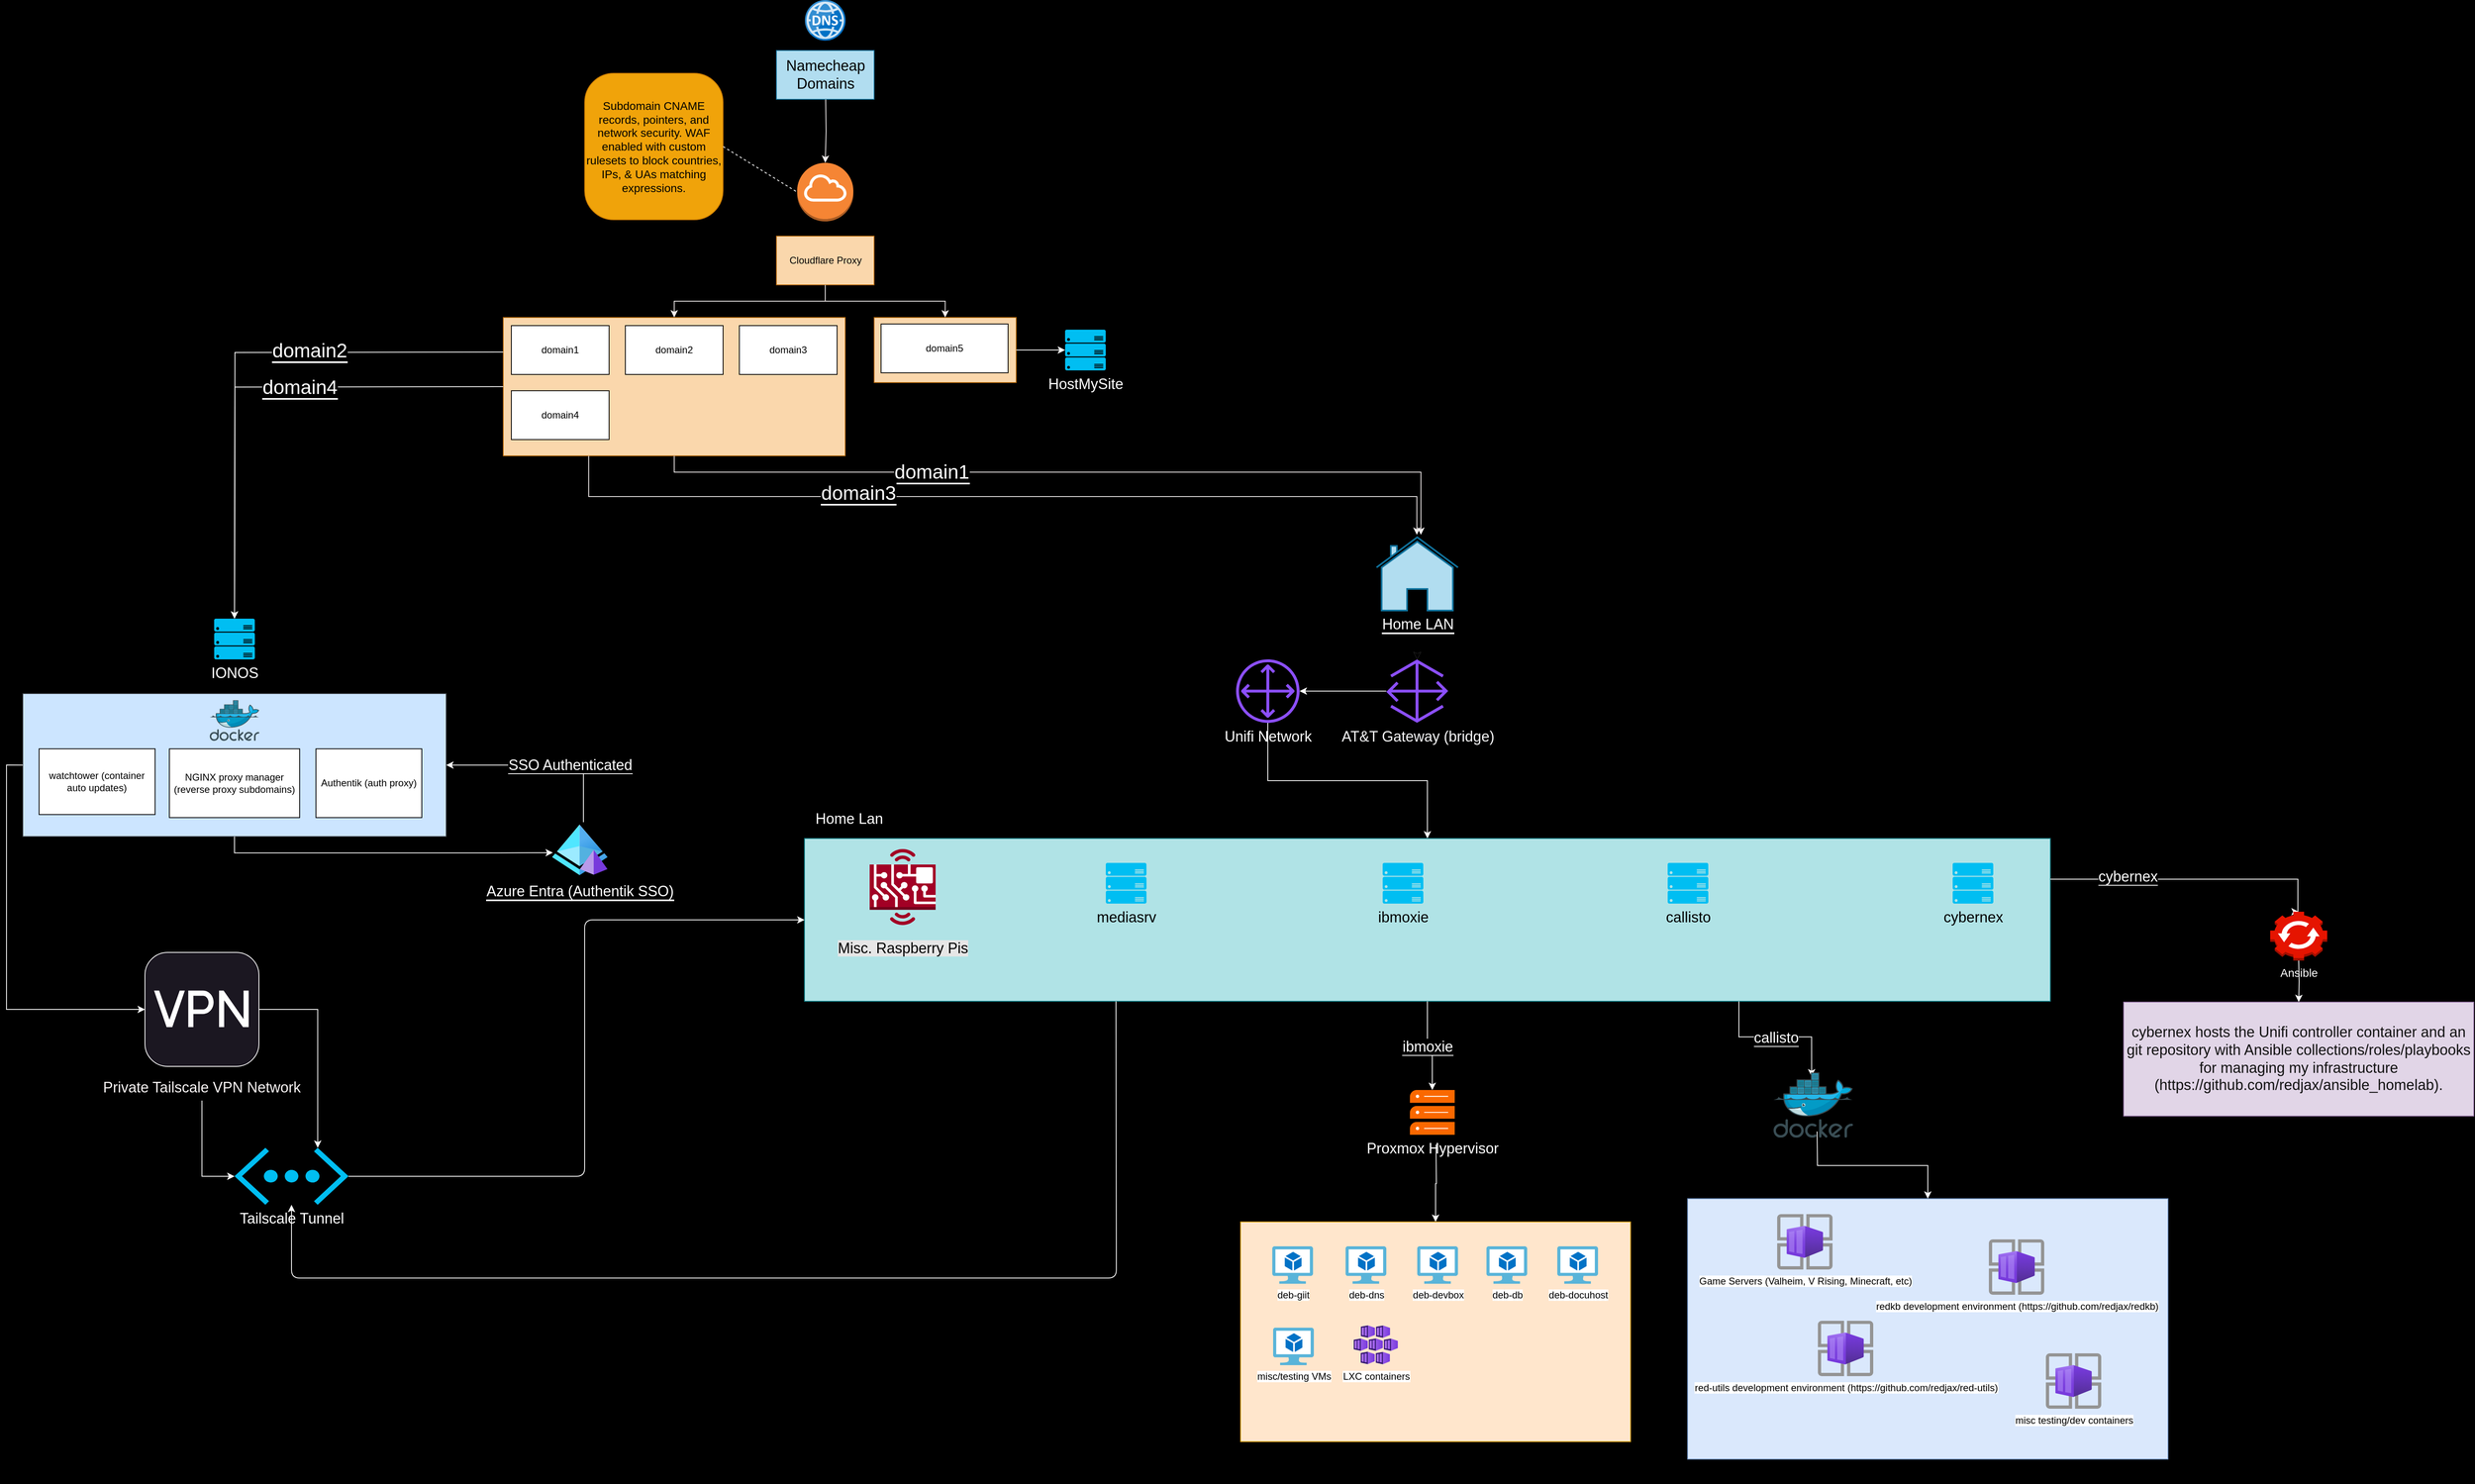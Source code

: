 <mxfile>
    <diagram name="Page-1" id="Rsj-jbbyXU1mSyo5BSWN">
        <mxGraphModel dx="3314" dy="2213" grid="1" gridSize="10" guides="1" tooltips="1" connect="1" arrows="1" fold="1" page="1" pageScale="1" pageWidth="850" pageHeight="1100" background="#000000" math="0" shadow="0">
            <root>
                <mxCell id="0"/>
                <mxCell id="1" parent="0"/>
                <mxCell id="UfMAyrNb4U1BRUhYTXXU-9" value="" style="group" parent="1" vertex="1" connectable="0">
                    <mxGeometry x="-474.5" y="-1100" width="120" height="122" as="geometry"/>
                </mxCell>
                <mxCell id="UfMAyrNb4U1BRUhYTXXU-7" value="" style="image;sketch=0;aspect=fixed;html=1;points=[];align=center;fontSize=12;image=img/lib/mscae/DNS.svg;imageBackground=none;" parent="UfMAyrNb4U1BRUhYTXXU-9" vertex="1">
                    <mxGeometry x="35" width="50" height="50" as="geometry"/>
                </mxCell>
                <mxCell id="UfMAyrNb4U1BRUhYTXXU-8" value="Namecheap Domains" style="rounded=0;whiteSpace=wrap;html=1;fillColor=#b1ddf0;strokeColor=#10739e;fontSize=18;fontColor=#000000;" parent="UfMAyrNb4U1BRUhYTXXU-9" vertex="1">
                    <mxGeometry y="62" width="120" height="60" as="geometry"/>
                </mxCell>
                <mxCell id="T2T1hvAY8Xzt-k4NL3VU-15" value="cloudflare" parent="0"/>
                <mxCell id="T2T1hvAY8Xzt-k4NL3VU-20" value="" style="group" parent="T2T1hvAY8Xzt-k4NL3VU-15" vertex="1" connectable="0">
                    <mxGeometry x="-810" y="-900" width="740" height="410" as="geometry"/>
                </mxCell>
                <mxCell id="T2T1hvAY8Xzt-k4NL3VU-21" value="" style="group" parent="T2T1hvAY8Xzt-k4NL3VU-20" vertex="1" connectable="0">
                    <mxGeometry x="335.5" width="120" height="150" as="geometry"/>
                </mxCell>
                <mxCell id="T2T1hvAY8Xzt-k4NL3VU-22" value="" style="group;fontColor=#000000;" parent="T2T1hvAY8Xzt-k4NL3VU-21" vertex="1" connectable="0">
                    <mxGeometry width="120" height="150" as="geometry"/>
                </mxCell>
                <mxCell id="T2T1hvAY8Xzt-k4NL3VU-23" value="" style="outlineConnect=0;dashed=0;verticalLabelPosition=bottom;verticalAlign=top;align=center;html=1;shape=mxgraph.aws3.internet_gateway;fillColor=#F58534;gradientColor=none;" parent="T2T1hvAY8Xzt-k4NL3VU-22" vertex="1">
                    <mxGeometry x="25.5" width="69" height="72" as="geometry"/>
                </mxCell>
                <mxCell id="T2T1hvAY8Xzt-k4NL3VU-24" value="Cloudflare Proxy" style="rounded=0;whiteSpace=wrap;html=1;fillColor=#fad7ac;strokeColor=#b46504;fontColor=#050505;" parent="T2T1hvAY8Xzt-k4NL3VU-22" vertex="1">
                    <mxGeometry y="90" width="120" height="60" as="geometry"/>
                </mxCell>
                <mxCell id="T2T1hvAY8Xzt-k4NL3VU-25" value="" style="group" parent="T2T1hvAY8Xzt-k4NL3VU-20" vertex="1" connectable="0">
                    <mxGeometry y="190" width="740" height="220" as="geometry"/>
                </mxCell>
                <mxCell id="T2T1hvAY8Xzt-k4NL3VU-26" value="" style="group" parent="T2T1hvAY8Xzt-k4NL3VU-25" vertex="1" connectable="0">
                    <mxGeometry width="420" height="220" as="geometry"/>
                </mxCell>
                <mxCell id="T2T1hvAY8Xzt-k4NL3VU-27" value="" style="group" parent="T2T1hvAY8Xzt-k4NL3VU-26" vertex="1" connectable="0">
                    <mxGeometry width="420" height="170" as="geometry"/>
                </mxCell>
                <mxCell id="T2T1hvAY8Xzt-k4NL3VU-28" value="" style="rounded=0;whiteSpace=wrap;html=1;fillColor=#fad7ac;strokeColor=#b46504;" parent="T2T1hvAY8Xzt-k4NL3VU-27" vertex="1">
                    <mxGeometry width="420" height="170" as="geometry"/>
                </mxCell>
                <mxCell id="T2T1hvAY8Xzt-k4NL3VU-29" value="domain1" style="rounded=0;whiteSpace=wrap;html=1;" parent="T2T1hvAY8Xzt-k4NL3VU-27" vertex="1">
                    <mxGeometry x="10" y="10" width="120" height="60" as="geometry"/>
                </mxCell>
                <mxCell id="T2T1hvAY8Xzt-k4NL3VU-30" value="domain2" style="rounded=0;whiteSpace=wrap;html=1;" parent="T2T1hvAY8Xzt-k4NL3VU-27" vertex="1">
                    <mxGeometry x="150" y="10" width="120" height="60" as="geometry"/>
                </mxCell>
                <mxCell id="T2T1hvAY8Xzt-k4NL3VU-31" value="domain3" style="rounded=0;whiteSpace=wrap;html=1;" parent="T2T1hvAY8Xzt-k4NL3VU-27" vertex="1">
                    <mxGeometry x="290" y="10" width="120" height="60" as="geometry"/>
                </mxCell>
                <mxCell id="T2T1hvAY8Xzt-k4NL3VU-32" value="domain4" style="rounded=0;whiteSpace=wrap;html=1;" parent="T2T1hvAY8Xzt-k4NL3VU-27" vertex="1">
                    <mxGeometry x="10" y="90" width="120" height="60" as="geometry"/>
                </mxCell>
                <mxCell id="T2T1hvAY8Xzt-k4NL3VU-33" value="" style="group" parent="T2T1hvAY8Xzt-k4NL3VU-25" vertex="1" connectable="0">
                    <mxGeometry x="455.5" width="284.5" height="80" as="geometry"/>
                </mxCell>
                <mxCell id="T2T1hvAY8Xzt-k4NL3VU-34" value="" style="group" parent="T2T1hvAY8Xzt-k4NL3VU-33" vertex="1" connectable="0">
                    <mxGeometry width="174.5" height="80" as="geometry"/>
                </mxCell>
                <mxCell id="T2T1hvAY8Xzt-k4NL3VU-35" value="" style="rounded=0;whiteSpace=wrap;html=1;fillColor=#fad7ac;strokeColor=#b46504;" parent="T2T1hvAY8Xzt-k4NL3VU-34" vertex="1">
                    <mxGeometry width="174.5" height="80" as="geometry"/>
                </mxCell>
                <mxCell id="T2T1hvAY8Xzt-k4NL3VU-36" value="domain5" style="rounded=0;whiteSpace=wrap;html=1;" parent="T2T1hvAY8Xzt-k4NL3VU-34" vertex="1">
                    <mxGeometry x="8.5" y="8" width="156" height="60" as="geometry"/>
                </mxCell>
                <mxCell id="T2T1hvAY8Xzt-k4NL3VU-37" value="&lt;font color=&quot;#ffffff&quot; style=&quot;font-size: 18px; background-color: rgb(0, 0, 0);&quot;&gt;HostMySite&lt;/font&gt;" style="verticalLabelPosition=bottom;html=1;verticalAlign=top;align=center;strokeColor=none;fillColor=#00BEF2;shape=mxgraph.azure.server_rack;" parent="T2T1hvAY8Xzt-k4NL3VU-33" vertex="1">
                    <mxGeometry x="234.5" y="15" width="50" height="50" as="geometry"/>
                </mxCell>
                <mxCell id="T2T1hvAY8Xzt-k4NL3VU-38" style="edgeStyle=orthogonalEdgeStyle;rounded=0;orthogonalLoop=1;jettySize=auto;html=1;exitX=1;exitY=0.5;exitDx=0;exitDy=0;entryX=0;entryY=0.5;entryDx=0;entryDy=0;entryPerimeter=0;strokeColor=#FFFFFF;" parent="T2T1hvAY8Xzt-k4NL3VU-33" source="T2T1hvAY8Xzt-k4NL3VU-35" target="T2T1hvAY8Xzt-k4NL3VU-37" edge="1">
                    <mxGeometry relative="1" as="geometry"/>
                </mxCell>
                <mxCell id="T2T1hvAY8Xzt-k4NL3VU-39" style="edgeStyle=orthogonalEdgeStyle;rounded=0;orthogonalLoop=1;jettySize=auto;html=1;exitX=0.5;exitY=1;exitDx=0;exitDy=0;entryX=0.5;entryY=0;entryDx=0;entryDy=0;strokeColor=#f2eded;" parent="T2T1hvAY8Xzt-k4NL3VU-20" source="T2T1hvAY8Xzt-k4NL3VU-24" target="T2T1hvAY8Xzt-k4NL3VU-28" edge="1">
                    <mxGeometry relative="1" as="geometry"/>
                </mxCell>
                <mxCell id="T2T1hvAY8Xzt-k4NL3VU-40" style="edgeStyle=orthogonalEdgeStyle;rounded=0;orthogonalLoop=1;jettySize=auto;html=1;exitX=0.5;exitY=1;exitDx=0;exitDy=0;entryX=0.5;entryY=0;entryDx=0;entryDy=0;strokeColor=#f2eded;" parent="T2T1hvAY8Xzt-k4NL3VU-20" source="T2T1hvAY8Xzt-k4NL3VU-24" target="T2T1hvAY8Xzt-k4NL3VU-35" edge="1">
                    <mxGeometry relative="1" as="geometry"/>
                </mxCell>
                <mxCell id="T2T1hvAY8Xzt-k4NL3VU-41" style="edgeStyle=orthogonalEdgeStyle;rounded=0;orthogonalLoop=1;jettySize=auto;html=1;entryX=0.5;entryY=0;entryDx=0;entryDy=0;entryPerimeter=0;strokeColor=#f2eded;" parent="T2T1hvAY8Xzt-k4NL3VU-15" edge="1">
                    <mxGeometry relative="1" as="geometry">
                        <mxPoint x="-414" y="-978" as="sourcePoint"/>
                        <mxPoint x="-414.5" y="-900" as="targetPoint"/>
                    </mxGeometry>
                </mxCell>
                <mxCell id="VhEEmA5IoFukuAZXWk3S-1" value="&lt;font style=&quot;font-size: 14px;&quot;&gt;Subdomain CNAME records, pointers, and network security. WAF enabled with custom rulesets to block countries, IPs, &amp;amp; UAs matching expressions.&lt;/font&gt;" style="rounded=1;whiteSpace=wrap;html=1;fillColor=#f0a30a;strokeColor=#BD7000;arcSize=21;fontColor=#000000;" parent="T2T1hvAY8Xzt-k4NL3VU-15" vertex="1">
                    <mxGeometry x="-710" y="-1010" width="170" height="180" as="geometry"/>
                </mxCell>
                <mxCell id="VhEEmA5IoFukuAZXWk3S-2" value="" style="endArrow=none;dashed=1;html=1;rounded=0;entryX=0;entryY=0.5;entryDx=0;entryDy=0;entryPerimeter=0;exitX=1;exitY=0.5;exitDx=0;exitDy=0;strokeColor=#FFFFFF;" parent="T2T1hvAY8Xzt-k4NL3VU-15" source="VhEEmA5IoFukuAZXWk3S-1" edge="1">
                    <mxGeometry width="50" height="50" relative="1" as="geometry">
                        <mxPoint x="-1120" y="-660" as="sourcePoint"/>
                        <mxPoint x="-449" y="-864" as="targetPoint"/>
                    </mxGeometry>
                </mxCell>
                <mxCell id="T2T1hvAY8Xzt-k4NL3VU-49" value="LAN" parent="0"/>
                <mxCell id="T2T1hvAY8Xzt-k4NL3VU-53" value="" style="group" parent="T2T1hvAY8Xzt-k4NL3VU-49" vertex="1" connectable="0">
                    <mxGeometry x="-440" y="-440" width="2049" height="1162" as="geometry"/>
                </mxCell>
                <mxCell id="T2T1hvAY8Xzt-k4NL3VU-54" style="edgeStyle=orthogonalEdgeStyle;rounded=0;orthogonalLoop=1;jettySize=auto;html=1;" parent="T2T1hvAY8Xzt-k4NL3VU-53" source="T2T1hvAY8Xzt-k4NL3VU-56" target="T2T1hvAY8Xzt-k4NL3VU-58" edge="1">
                    <mxGeometry relative="1" as="geometry"/>
                </mxCell>
                <mxCell id="T2T1hvAY8Xzt-k4NL3VU-55" value="" style="edgeStyle=orthogonalEdgeStyle;rounded=0;orthogonalLoop=1;jettySize=auto;html=1;strokeColor=#FFFFFF;" parent="T2T1hvAY8Xzt-k4NL3VU-53" source="T2T1hvAY8Xzt-k4NL3VU-56" target="T2T1hvAY8Xzt-k4NL3VU-58" edge="1">
                    <mxGeometry relative="1" as="geometry"/>
                </mxCell>
                <mxCell id="33" value="" style="edgeStyle=none;html=1;fontColor=#FFFFFF;" edge="1" parent="T2T1hvAY8Xzt-k4NL3VU-53" source="T2T1hvAY8Xzt-k4NL3VU-56" target="T2T1hvAY8Xzt-k4NL3VU-58">
                    <mxGeometry relative="1" as="geometry"/>
                </mxCell>
                <mxCell id="T2T1hvAY8Xzt-k4NL3VU-56" value="&lt;font color=&quot;#ffffff&quot; style=&quot;font-size: 18px; background-color: rgb(0, 0, 0);&quot;&gt;Home LAN&lt;/font&gt;" style="html=1;verticalLabelPosition=bottom;align=center;labelBackgroundColor=#ffffff;verticalAlign=top;strokeWidth=2;strokeColor=#10739e;shadow=0;dashed=0;shape=mxgraph.ios7.icons.home;fillColor=#b1ddf0;" parent="T2T1hvAY8Xzt-k4NL3VU-53" vertex="1">
                    <mxGeometry x="702.5" width="100" height="90" as="geometry"/>
                </mxCell>
                <mxCell id="T2T1hvAY8Xzt-k4NL3VU-57" style="edgeStyle=orthogonalEdgeStyle;rounded=0;orthogonalLoop=1;jettySize=auto;html=1;strokeColor=#FFFFFF;" parent="T2T1hvAY8Xzt-k4NL3VU-53" source="T2T1hvAY8Xzt-k4NL3VU-58" target="T2T1hvAY8Xzt-k4NL3VU-59" edge="1">
                    <mxGeometry relative="1" as="geometry"/>
                </mxCell>
                <mxCell id="T2T1hvAY8Xzt-k4NL3VU-58" value="&lt;font color=&quot;#f7f7f8&quot; style=&quot;font-size: 18px;&quot;&gt;AT&amp;amp;T Gateway (bridge)&lt;/font&gt;" style="sketch=0;outlineConnect=0;fontColor=#232F3E;gradientColor=none;fillColor=#8C4FFF;strokeColor=none;dashed=0;verticalLabelPosition=bottom;verticalAlign=top;align=center;html=1;fontSize=12;fontStyle=0;aspect=fixed;pointerEvents=1;shape=mxgraph.aws4.gateway;" parent="T2T1hvAY8Xzt-k4NL3VU-53" vertex="1">
                    <mxGeometry x="714.5" y="150" width="76" height="78" as="geometry"/>
                </mxCell>
                <mxCell id="T2T1hvAY8Xzt-k4NL3VU-59" value="&lt;font color=&quot;#ffffff&quot; style=&quot;font-size: 18px;&quot;&gt;Unifi Network&lt;/font&gt;" style="sketch=0;outlineConnect=0;fontColor=#232F3E;gradientColor=none;fillColor=#8C4FFF;strokeColor=none;dashed=0;verticalLabelPosition=bottom;verticalAlign=top;align=center;html=1;fontSize=12;fontStyle=0;aspect=fixed;pointerEvents=1;shape=mxgraph.aws4.customer_gateway;" parent="T2T1hvAY8Xzt-k4NL3VU-53" vertex="1">
                    <mxGeometry x="530" y="150" width="78" height="78" as="geometry"/>
                </mxCell>
                <mxCell id="T2T1hvAY8Xzt-k4NL3VU-60" style="edgeStyle=orthogonalEdgeStyle;rounded=0;orthogonalLoop=1;jettySize=auto;html=1;entryX=0.5;entryY=0;entryDx=0;entryDy=0;strokeColor=#FFFFFF;" parent="T2T1hvAY8Xzt-k4NL3VU-53" source="T2T1hvAY8Xzt-k4NL3VU-59" target="T2T1hvAY8Xzt-k4NL3VU-63" edge="1">
                    <mxGeometry relative="1" as="geometry"/>
                </mxCell>
                <mxCell id="T2T1hvAY8Xzt-k4NL3VU-61" value="" style="group" parent="T2T1hvAY8Xzt-k4NL3VU-53" vertex="1" connectable="0">
                    <mxGeometry y="330" width="2049" height="832" as="geometry"/>
                </mxCell>
                <mxCell id="T2T1hvAY8Xzt-k4NL3VU-62" value="" style="group" parent="T2T1hvAY8Xzt-k4NL3VU-61" vertex="1" connectable="0">
                    <mxGeometry width="1530" height="240" as="geometry"/>
                </mxCell>
                <mxCell id="T2T1hvAY8Xzt-k4NL3VU-63" value="" style="rounded=0;whiteSpace=wrap;html=1;fillColor=#b0e3e6;strokeColor=#0e8088;" parent="T2T1hvAY8Xzt-k4NL3VU-62" vertex="1">
                    <mxGeometry y="40" width="1530" height="200" as="geometry"/>
                </mxCell>
                <mxCell id="T2T1hvAY8Xzt-k4NL3VU-64" value="mediasrv" style="verticalLabelPosition=bottom;html=1;verticalAlign=top;align=center;strokeColor=none;fillColor=#00BEF2;shape=mxgraph.azure.server_rack;fontSize=18;fontColor=#000000;" parent="T2T1hvAY8Xzt-k4NL3VU-62" vertex="1">
                    <mxGeometry x="370" y="70" width="50" height="50" as="geometry"/>
                </mxCell>
                <mxCell id="T2T1hvAY8Xzt-k4NL3VU-65" value="ibmoxie" style="verticalLabelPosition=bottom;html=1;verticalAlign=top;align=center;strokeColor=none;fillColor=#00BEF2;shape=mxgraph.azure.server_rack;fontSize=18;fontColor=#000000;" parent="T2T1hvAY8Xzt-k4NL3VU-62" vertex="1">
                    <mxGeometry x="710" y="70" width="50" height="50" as="geometry"/>
                </mxCell>
                <mxCell id="T2T1hvAY8Xzt-k4NL3VU-66" value="callisto" style="verticalLabelPosition=bottom;html=1;verticalAlign=top;align=center;strokeColor=none;fillColor=#00BEF2;shape=mxgraph.azure.server_rack;fontSize=18;fontColor=#000000;" parent="T2T1hvAY8Xzt-k4NL3VU-62" vertex="1">
                    <mxGeometry x="1060" y="70" width="50" height="50" as="geometry"/>
                </mxCell>
                <mxCell id="T2T1hvAY8Xzt-k4NL3VU-67" value="cybernex" style="verticalLabelPosition=bottom;html=1;verticalAlign=top;align=center;strokeColor=none;fillColor=#00BEF2;shape=mxgraph.azure.server_rack;fontSize=18;fontColor=#000000;" parent="T2T1hvAY8Xzt-k4NL3VU-62" vertex="1">
                    <mxGeometry x="1410" y="70" width="50" height="50" as="geometry"/>
                </mxCell>
                <mxCell id="T2T1hvAY8Xzt-k4NL3VU-72" value="&lt;font color=&quot;#ffffff&quot; style=&quot;font-size: 18px; background-color: rgb(0, 0, 0);&quot;&gt;Home Lan&lt;/font&gt;" style="text;html=1;align=center;verticalAlign=middle;whiteSpace=wrap;rounded=0;" parent="T2T1hvAY8Xzt-k4NL3VU-62" vertex="1">
                    <mxGeometry width="110" height="32.5" as="geometry"/>
                </mxCell>
                <mxCell id="4" value="" style="group" parent="T2T1hvAY8Xzt-k4NL3VU-62" vertex="1" connectable="0">
                    <mxGeometry x="30" y="53" width="182" height="137" as="geometry"/>
                </mxCell>
                <mxCell id="T2T1hvAY8Xzt-k4NL3VU-68" value="" style="group;fontColor=#000000;" parent="4" vertex="1" connectable="0">
                    <mxGeometry y="17" width="182" height="120" as="geometry"/>
                </mxCell>
                <mxCell id="T2T1hvAY8Xzt-k4NL3VU-71" value="&lt;span style=&quot;font-size: 18px; background-color: rgb(230, 230, 230);&quot;&gt;&lt;font style=&quot;&quot; color=&quot;#000000&quot;&gt;Misc. Raspberry Pis&lt;/font&gt;&lt;/span&gt;" style="text;html=1;align=center;verticalAlign=middle;whiteSpace=wrap;rounded=0;" parent="T2T1hvAY8Xzt-k4NL3VU-68" vertex="1">
                    <mxGeometry y="90" width="182" height="30" as="geometry"/>
                </mxCell>
                <mxCell id="T2T1hvAY8Xzt-k4NL3VU-70" value="" style="outlineConnect=0;dashed=0;verticalLabelPosition=bottom;verticalAlign=top;align=center;html=1;shape=mxgraph.aws3.hardware_board;fillColor=#a20025;fontFamily=Helvetica;fontSize=18;strokeColor=#6F0000;fontColor=#ffffff;" parent="4" vertex="1">
                    <mxGeometry x="50" width="81" height="93.34" as="geometry"/>
                </mxCell>
                <mxCell id="T2T1hvAY8Xzt-k4NL3VU-73" style="edgeStyle=orthogonalEdgeStyle;rounded=0;orthogonalLoop=1;jettySize=auto;html=1;entryX=0.5;entryY=0;entryDx=0;entryDy=0;strokeColor=#FFFFFF;" parent="T2T1hvAY8Xzt-k4NL3VU-61" source="T2T1hvAY8Xzt-k4NL3VU-63" target="T2T1hvAY8Xzt-k4NL3VU-81" edge="1">
                    <mxGeometry relative="1" as="geometry"/>
                </mxCell>
                <mxCell id="T2T1hvAY8Xzt-k4NL3VU-74" value="&lt;font color=&quot;#ffffff&quot; style=&quot;font-size: 18px; background-color: rgb(0, 0, 0);&quot;&gt;ibmoxie&lt;/font&gt;" style="edgeLabel;html=1;align=center;verticalAlign=middle;resizable=0;points=[];" parent="T2T1hvAY8Xzt-k4NL3VU-73" vertex="1" connectable="0">
                    <mxGeometry x="-0.256" y="6" relative="1" as="geometry">
                        <mxPoint x="-6" y="13" as="offset"/>
                    </mxGeometry>
                </mxCell>
                <mxCell id="T2T1hvAY8Xzt-k4NL3VU-77" style="edgeStyle=orthogonalEdgeStyle;rounded=0;orthogonalLoop=1;jettySize=auto;html=1;exitX=0.75;exitY=1;exitDx=0;exitDy=0;entryX=0.48;entryY=0.06;entryDx=0;entryDy=0;entryPerimeter=0;strokeColor=#FFFFFF;" parent="T2T1hvAY8Xzt-k4NL3VU-61" source="T2T1hvAY8Xzt-k4NL3VU-63" target="T2T1hvAY8Xzt-k4NL3VU-93" edge="1">
                    <mxGeometry relative="1" as="geometry"/>
                </mxCell>
                <mxCell id="T2T1hvAY8Xzt-k4NL3VU-78" value="&lt;font color=&quot;#ffffff&quot; style=&quot;font-size: 18px; background-color: rgb(0, 0, 0);&quot;&gt;callisto&lt;/font&gt;" style="edgeLabel;html=1;align=center;verticalAlign=middle;resizable=0;points=[];" parent="T2T1hvAY8Xzt-k4NL3VU-77" vertex="1" connectable="0">
                    <mxGeometry x="-0.019" y="-1" relative="1" as="geometry">
                        <mxPoint as="offset"/>
                    </mxGeometry>
                </mxCell>
                <mxCell id="T2T1hvAY8Xzt-k4NL3VU-91" value="" style="group" parent="T2T1hvAY8Xzt-k4NL3VU-61" vertex="1" connectable="0">
                    <mxGeometry x="1080" y="327.5" width="594.5" height="482.5" as="geometry"/>
                </mxCell>
                <mxCell id="T2T1hvAY8Xzt-k4NL3VU-93" value="" style="image;sketch=0;aspect=fixed;html=1;points=[];align=center;fontSize=12;image=img/lib/mscae/Docker.svg;" parent="T2T1hvAY8Xzt-k4NL3VU-91" vertex="1">
                    <mxGeometry x="110" width="97.56" height="80" as="geometry"/>
                </mxCell>
                <mxCell id="T2T1hvAY8Xzt-k4NL3VU-79" value="" style="group" parent="T2T1hvAY8Xzt-k4NL3VU-61" vertex="1" connectable="0">
                    <mxGeometry x="531" y="349" width="1519" height="482" as="geometry"/>
                </mxCell>
                <mxCell id="T2T1hvAY8Xzt-k4NL3VU-81" value="&lt;font style=&quot;background-color: rgb(0, 0, 0);&quot; color=&quot;#ffffff&quot;&gt;Proxmox Hypervisor&lt;/font&gt;" style="sketch=0;pointerEvents=1;shadow=0;dashed=0;html=1;strokeColor=#C73500;fillColor=#fa6800;labelPosition=center;verticalLabelPosition=bottom;verticalAlign=top;align=center;outlineConnect=0;shape=mxgraph.veeam2.server_stack;fontFamily=Helvetica;fontSize=18;fontColor=#000000;" parent="T2T1hvAY8Xzt-k4NL3VU-79" vertex="1">
                    <mxGeometry x="212.5" width="55" height="55" as="geometry"/>
                </mxCell>
                <mxCell id="VhEEmA5IoFukuAZXWk3S-3" style="edgeStyle=orthogonalEdgeStyle;rounded=0;orthogonalLoop=1;jettySize=auto;html=1;entryX=0.545;entryY=-0.033;entryDx=0;entryDy=0;entryPerimeter=0;strokeColor=#f2eded;" parent="T2T1hvAY8Xzt-k4NL3VU-49" target="T2T1hvAY8Xzt-k4NL3VU-56" edge="1">
                    <mxGeometry relative="1" as="geometry">
                        <Array as="points">
                            <mxPoint x="-600" y="-520"/>
                            <mxPoint x="317" y="-520"/>
                        </Array>
                        <mxPoint x="-430" y="120" as="targetPoint"/>
                        <mxPoint x="-600" y="-540" as="sourcePoint"/>
                    </mxGeometry>
                </mxCell>
                <mxCell id="VhEEmA5IoFukuAZXWk3S-4" value="&lt;span style=&quot;font-size: 24px; background-color: rgb(0, 0, 0);&quot;&gt;&lt;font color=&quot;#ffffff&quot;&gt;domain1&lt;/font&gt;&lt;/span&gt;" style="edgeLabel;html=1;align=center;verticalAlign=middle;resizable=0;points=[];" parent="VhEEmA5IoFukuAZXWk3S-3" vertex="1" connectable="0">
                    <mxGeometry x="-0.18" y="-5" relative="1" as="geometry">
                        <mxPoint x="-80" y="-5" as="offset"/>
                    </mxGeometry>
                </mxCell>
                <mxCell id="VhEEmA5IoFukuAZXWk3S-5" style="edgeStyle=orthogonalEdgeStyle;rounded=0;orthogonalLoop=1;jettySize=auto;html=1;exitX=0.25;exitY=1;exitDx=0;exitDy=0;entryX=0.495;entryY=-0.033;entryDx=0;entryDy=0;entryPerimeter=0;strokeColor=#f2eded;" parent="T2T1hvAY8Xzt-k4NL3VU-49" target="T2T1hvAY8Xzt-k4NL3VU-56" edge="1">
                    <mxGeometry relative="1" as="geometry">
                        <Array as="points">
                            <mxPoint x="-705" y="-490"/>
                            <mxPoint x="312" y="-490"/>
                        </Array>
                        <mxPoint x="-430" y="120" as="targetPoint"/>
                        <mxPoint x="-705" y="-540" as="sourcePoint"/>
                    </mxGeometry>
                </mxCell>
                <mxCell id="VhEEmA5IoFukuAZXWk3S-6" value="&lt;font color=&quot;#ffffff&quot; style=&quot;font-size: 24px; background-color: rgb(0, 0, 0);&quot;&gt;domain3&lt;/font&gt;" style="edgeLabel;html=1;align=center;verticalAlign=middle;resizable=0;points=[];" parent="VhEEmA5IoFukuAZXWk3S-5" vertex="1" connectable="0">
                    <mxGeometry x="-0.375" y="4" relative="1" as="geometry">
                        <mxPoint x="33" as="offset"/>
                    </mxGeometry>
                </mxCell>
                <mxCell id="7" style="edgeStyle=orthogonalEdgeStyle;rounded=0;orthogonalLoop=1;jettySize=auto;html=1;exitX=1;exitY=0.25;exitDx=0;exitDy=0;entryX=0.5;entryY=0;entryDx=0;entryDy=0;entryPerimeter=0;strokeColor=#FFFFFF;" parent="T2T1hvAY8Xzt-k4NL3VU-49" target="9" edge="1">
                    <mxGeometry relative="1" as="geometry">
                        <mxPoint x="1090" y="-20" as="sourcePoint"/>
                        <mxPoint x="1834.0" y="120.0" as="targetPoint"/>
                        <Array as="points">
                            <mxPoint x="1394" y="-20"/>
                            <mxPoint x="1394" y="20"/>
                        </Array>
                    </mxGeometry>
                </mxCell>
                <mxCell id="8" value="&lt;font color=&quot;#ffffff&quot; style=&quot;font-size: 18px; background-color: rgb(0, 0, 0);&quot;&gt;cybernex&lt;/font&gt;" style="edgeLabel;html=1;align=center;verticalAlign=middle;resizable=0;points=[];" parent="7" vertex="1" connectable="0">
                    <mxGeometry x="-0.542" y="3" relative="1" as="geometry">
                        <mxPoint x="16" as="offset"/>
                    </mxGeometry>
                </mxCell>
                <mxCell id="9" value="&lt;font style=&quot;font-size: 14px; background-color: rgb(0, 0, 0);&quot;&gt;Ansible&lt;/font&gt;" style="outlineConnect=0;dashed=0;verticalLabelPosition=bottom;verticalAlign=top;align=center;html=1;shape=mxgraph.aws3.automation;fontFamily=Helvetica;fontSize=12;fillColor=#e51400;strokeColor=#B20000;fontColor=#ffffff;" parent="T2T1hvAY8Xzt-k4NL3VU-49" vertex="1">
                    <mxGeometry x="1360" y="20" width="70" height="60" as="geometry"/>
                </mxCell>
                <mxCell id="T2T1hvAY8Xzt-k4NL3VU-105" value="cloud" parent="0"/>
                <mxCell id="T2T1hvAY8Xzt-k4NL3VU-106" value="" style="group;" parent="T2T1hvAY8Xzt-k4NL3VU-105" vertex="1" connectable="0">
                    <mxGeometry x="-1400" y="-340" width="520" height="400" as="geometry"/>
                </mxCell>
                <mxCell id="T2T1hvAY8Xzt-k4NL3VU-107" value="" style="group" parent="T2T1hvAY8Xzt-k4NL3VU-106" vertex="1" connectable="0">
                    <mxGeometry width="520" height="340" as="geometry"/>
                </mxCell>
                <mxCell id="T2T1hvAY8Xzt-k4NL3VU-108" value="&lt;font color=&quot;#ffffff&quot; style=&quot;font-size: 18px; background-color: rgb(0, 0, 0);&quot;&gt;IONOS&lt;/font&gt;" style="verticalLabelPosition=bottom;html=1;verticalAlign=top;align=center;strokeColor=none;fillColor=#00BEF2;shape=mxgraph.azure.server_rack;" parent="T2T1hvAY8Xzt-k4NL3VU-107" vertex="1">
                    <mxGeometry x="235" width="50" height="50" as="geometry"/>
                </mxCell>
                <mxCell id="T2T1hvAY8Xzt-k4NL3VU-109" value="" style="group" parent="T2T1hvAY8Xzt-k4NL3VU-107" vertex="1" connectable="0">
                    <mxGeometry y="30" width="520" height="310" as="geometry"/>
                </mxCell>
                <mxCell id="T2T1hvAY8Xzt-k4NL3VU-110" value="" style="group" parent="T2T1hvAY8Xzt-k4NL3VU-109" vertex="1" connectable="0">
                    <mxGeometry width="520" height="237.667" as="geometry"/>
                </mxCell>
                <mxCell id="T2T1hvAY8Xzt-k4NL3VU-111" value="" style="group" parent="T2T1hvAY8Xzt-k4NL3VU-110" vertex="1" connectable="0">
                    <mxGeometry y="62.0" width="520" height="175.667" as="geometry"/>
                </mxCell>
                <mxCell id="T2T1hvAY8Xzt-k4NL3VU-112" value="" style="rounded=0;whiteSpace=wrap;html=1;fillColor=#cce5ff;strokeColor=#36393d;" parent="T2T1hvAY8Xzt-k4NL3VU-111" vertex="1">
                    <mxGeometry width="520" height="175.667" as="geometry"/>
                </mxCell>
                <mxCell id="T2T1hvAY8Xzt-k4NL3VU-113" value="watchtower (container auto updates)" style="rounded=0;whiteSpace=wrap;html=1;" parent="T2T1hvAY8Xzt-k4NL3VU-111" vertex="1">
                    <mxGeometry x="20" y="67.871" width="142.45" height="80.763" as="geometry"/>
                </mxCell>
                <mxCell id="T2T1hvAY8Xzt-k4NL3VU-114" value="NGINX proxy manager (reverse proxy subdomains)" style="rounded=0;whiteSpace=wrap;html=1;" parent="T2T1hvAY8Xzt-k4NL3VU-111" vertex="1">
                    <mxGeometry x="180" y="67.871" width="160" height="84.512" as="geometry"/>
                </mxCell>
                <mxCell id="T2T1hvAY8Xzt-k4NL3VU-115" value="Authentik (auth proxy)" style="rounded=0;whiteSpace=wrap;html=1;" parent="T2T1hvAY8Xzt-k4NL3VU-111" vertex="1">
                    <mxGeometry x="360" y="67.871" width="130" height="84.512" as="geometry"/>
                </mxCell>
                <mxCell id="T2T1hvAY8Xzt-k4NL3VU-116" value="" style="image;sketch=0;aspect=fixed;html=1;points=[];align=center;fontSize=12;image=img/lib/mscae/Docker.svg;" parent="T2T1hvAY8Xzt-k4NL3VU-111" vertex="1">
                    <mxGeometry x="229.563" y="8.089" width="60.87" height="49.913" as="geometry"/>
                </mxCell>
                <mxCell id="T2T1hvAY8Xzt-k4NL3VU-117" style="edgeStyle=orthogonalEdgeStyle;rounded=0;orthogonalLoop=1;jettySize=auto;html=1;entryX=1;entryY=0.5;entryDx=0;entryDy=0;exitX=0.566;exitY=0;exitDx=0;exitDy=0;exitPerimeter=0;strokeColor=#FFFFFF;" parent="T2T1hvAY8Xzt-k4NL3VU-105" source="T2T1hvAY8Xzt-k4NL3VU-119" target="T2T1hvAY8Xzt-k4NL3VU-112" edge="1">
                    <mxGeometry relative="1" as="geometry"/>
                </mxCell>
                <mxCell id="T2T1hvAY8Xzt-k4NL3VU-118" value="&lt;font color=&quot;#ffffff&quot; style=&quot;font-size: 18px; background-color: rgb(0, 0, 0);&quot;&gt;SSO Authenticated&lt;/font&gt;" style="edgeLabel;html=1;align=center;verticalAlign=middle;resizable=0;points=[];" parent="T2T1hvAY8Xzt-k4NL3VU-117" vertex="1" connectable="0">
                    <mxGeometry x="-0.27" relative="1" as="geometry">
                        <mxPoint as="offset"/>
                    </mxGeometry>
                </mxCell>
                <mxCell id="T2T1hvAY8Xzt-k4NL3VU-119" value="&lt;font color=&quot;#ffffff&quot; style=&quot;font-size: 18px; background-color: rgb(0, 0, 0);&quot;&gt;Azure Entra (Authentik SSO)&lt;/font&gt;" style="aspect=fixed;html=1;points=[];align=center;image;fontSize=12;image=img/lib/azure2/identity/Azure_AD_Domain_Services.svg;fontFamily=Helvetica;fontColor=default;strokeColor=default;fillColor=default;" parent="T2T1hvAY8Xzt-k4NL3VU-105" vertex="1">
                    <mxGeometry x="-750" y="-90" width="68" height="68" as="geometry"/>
                </mxCell>
                <mxCell id="T2T1hvAY8Xzt-k4NL3VU-120" style="edgeStyle=orthogonalEdgeStyle;rounded=0;orthogonalLoop=1;jettySize=auto;html=1;entryX=0.015;entryY=0.551;entryDx=0;entryDy=0;entryPerimeter=0;exitX=0.5;exitY=1;exitDx=0;exitDy=0;strokeColor=#FFFFFF;" parent="T2T1hvAY8Xzt-k4NL3VU-105" source="T2T1hvAY8Xzt-k4NL3VU-112" target="T2T1hvAY8Xzt-k4NL3VU-119" edge="1">
                    <mxGeometry relative="1" as="geometry"/>
                </mxCell>
                <mxCell id="T2T1hvAY8Xzt-k4NL3VU-121" value="" style="group" parent="T2T1hvAY8Xzt-k4NL3VU-105" vertex="1" connectable="0">
                    <mxGeometry x="-1310" y="70" width="260" height="190" as="geometry"/>
                </mxCell>
                <mxCell id="3" value="" style="group" parent="T2T1hvAY8Xzt-k4NL3VU-121" vertex="1" connectable="0">
                    <mxGeometry width="260" height="182" as="geometry"/>
                </mxCell>
                <mxCell id="T2T1hvAY8Xzt-k4NL3VU-122" value="" style="group" parent="3" vertex="1" connectable="0">
                    <mxGeometry x="15" width="230" height="140" as="geometry"/>
                </mxCell>
                <mxCell id="T2T1hvAY8Xzt-k4NL3VU-123" value="" style="html=1;strokeWidth=1;shadow=0;dashed=0;shape=mxgraph.ios7.misc.vpn;fillColor=#1B1721;strokeColor=#FFFFFF;buttonText=;strokeColor2=#222222;fontColor=default;fontSize=12;verticalLabelPosition=bottom;verticalAlign=top;align=center;sketch=0;fontFamily=Helvetica;" parent="T2T1hvAY8Xzt-k4NL3VU-122" vertex="1">
                    <mxGeometry x="45" width="140" height="140" as="geometry"/>
                </mxCell>
                <mxCell id="T2T1hvAY8Xzt-k4NL3VU-125" value="&lt;font color=&quot;#f7f3f3&quot; style=&quot;font-size: 18px;&quot;&gt;Private Tailscale VPN Network&lt;/font&gt;" style="text;html=1;align=center;verticalAlign=middle;whiteSpace=wrap;rounded=0;fontColor=#0d0c0c;" parent="3" vertex="1">
                    <mxGeometry y="150" width="260" height="32" as="geometry"/>
                </mxCell>
                <mxCell id="T2T1hvAY8Xzt-k4NL3VU-126" style="edgeStyle=orthogonalEdgeStyle;rounded=0;orthogonalLoop=1;jettySize=auto;html=1;entryX=0;entryY=0.5;entryDx=0;entryDy=0;exitX=0;exitY=0.5;exitDx=0;exitDy=0;strokeColor=#FFFFFF;" parent="T2T1hvAY8Xzt-k4NL3VU-105" source="T2T1hvAY8Xzt-k4NL3VU-112" target="T2T1hvAY8Xzt-k4NL3VU-123" edge="1">
                    <mxGeometry relative="1" as="geometry">
                        <mxPoint x="-1645" y="219.995" as="targetPoint"/>
                    </mxGeometry>
                </mxCell>
                <mxCell id="T2T1hvAY8Xzt-k4NL3VU-127" value="&lt;font color=&quot;#ffffff&quot; style=&quot;font-size: 18px; background-color: rgb(0, 0, 0);&quot;&gt;Tailscale Tunnel&lt;/font&gt;" style="verticalLabelPosition=bottom;html=1;verticalAlign=top;align=center;strokeColor=none;fillColor=#00BEF2;shape=mxgraph.azure.virtual_network;pointerEvents=1;" parent="T2T1hvAY8Xzt-k4NL3VU-105" vertex="1">
                    <mxGeometry x="-1140" y="310" width="140" height="70" as="geometry"/>
                </mxCell>
                <mxCell id="T2T1hvAY8Xzt-k4NL3VU-128" style="edgeStyle=orthogonalEdgeStyle;rounded=0;orthogonalLoop=1;jettySize=auto;html=1;entryX=0;entryY=0.5;entryDx=0;entryDy=0;entryPerimeter=0;strokeColor=#FFFFFF;" parent="T2T1hvAY8Xzt-k4NL3VU-105" source="T2T1hvAY8Xzt-k4NL3VU-125" target="T2T1hvAY8Xzt-k4NL3VU-127" edge="1">
                    <mxGeometry relative="1" as="geometry"/>
                </mxCell>
                <mxCell id="T2T1hvAY8Xzt-k4NL3VU-129" style="edgeStyle=orthogonalEdgeStyle;rounded=0;orthogonalLoop=1;jettySize=auto;html=1;exitX=1;exitY=0.5;exitDx=0;exitDy=0;entryX=0.73;entryY=0;entryDx=0;entryDy=0;entryPerimeter=0;strokeColor=#FFFFFF;" parent="T2T1hvAY8Xzt-k4NL3VU-105" source="T2T1hvAY8Xzt-k4NL3VU-123" target="T2T1hvAY8Xzt-k4NL3VU-127" edge="1">
                    <mxGeometry relative="1" as="geometry">
                        <mxPoint x="-1495" y="219.995" as="sourcePoint"/>
                    </mxGeometry>
                </mxCell>
                <mxCell id="VhEEmA5IoFukuAZXWk3S-7" style="edgeStyle=orthogonalEdgeStyle;rounded=0;orthogonalLoop=1;jettySize=auto;html=1;exitX=0;exitY=0.25;exitDx=0;exitDy=0;entryX=0.5;entryY=0;entryDx=0;entryDy=0;entryPerimeter=0;strokeColor=#FFFFFF;" parent="T2T1hvAY8Xzt-k4NL3VU-105" edge="1">
                    <mxGeometry relative="1" as="geometry">
                        <mxPoint x="-810" y="-667.5" as="sourcePoint"/>
                        <mxPoint x="-1140" y="-340" as="targetPoint"/>
                    </mxGeometry>
                </mxCell>
                <mxCell id="VhEEmA5IoFukuAZXWk3S-8" value="&lt;font color=&quot;#ffffff&quot; style=&quot;font-size: 24px; background-color: rgb(0, 0, 0);&quot;&gt;domain2&lt;/font&gt;" style="edgeLabel;html=1;align=center;verticalAlign=middle;resizable=0;points=[];" parent="VhEEmA5IoFukuAZXWk3S-7" vertex="1" connectable="0">
                    <mxGeometry x="-0.274" y="-2" relative="1" as="geometry">
                        <mxPoint as="offset"/>
                    </mxGeometry>
                </mxCell>
                <mxCell id="VhEEmA5IoFukuAZXWk3S-9" style="edgeStyle=orthogonalEdgeStyle;rounded=0;orthogonalLoop=1;jettySize=auto;html=1;entryX=0.5;entryY=0;entryDx=0;entryDy=0;entryPerimeter=0;exitX=0;exitY=0.5;exitDx=0;exitDy=0;strokeColor=#FFFFFF;" parent="T2T1hvAY8Xzt-k4NL3VU-105" edge="1">
                    <mxGeometry relative="1" as="geometry">
                        <mxPoint x="-810" y="-625" as="sourcePoint"/>
                        <mxPoint x="-1140" y="-340" as="targetPoint"/>
                    </mxGeometry>
                </mxCell>
                <mxCell id="VhEEmA5IoFukuAZXWk3S-10" value="&lt;font color=&quot;#ffffff&quot; style=&quot;font-size: 24px; background-color: rgb(0, 0, 0);&quot;&gt;domain4&lt;/font&gt;" style="edgeLabel;html=1;align=center;verticalAlign=middle;resizable=0;points=[];" parent="VhEEmA5IoFukuAZXWk3S-9" vertex="1" connectable="0">
                    <mxGeometry x="-0.186" relative="1" as="geometry">
                        <mxPoint as="offset"/>
                    </mxGeometry>
                </mxCell>
                <mxCell id="VhEEmA5IoFukuAZXWk3S-11" value="LAN descriptors" parent="0"/>
                <mxCell id="12" style="edgeStyle=orthogonalEdgeStyle;rounded=0;orthogonalLoop=1;jettySize=auto;html=1;exitX=0.5;exitY=1;exitDx=0;exitDy=0;entryX=0.5;entryY=0;entryDx=0;entryDy=0;exitPerimeter=0;strokeColor=#FFFFFF;" parent="VhEEmA5IoFukuAZXWk3S-11" target="13" edge="1">
                    <mxGeometry relative="1" as="geometry">
                        <mxPoint x="1395" y="80" as="sourcePoint"/>
                    </mxGeometry>
                </mxCell>
                <mxCell id="13" value="&lt;font style=&quot;font-size: 18px;&quot;&gt;cybernex hosts the Unifi controller container and an git repository with Ansible collections/roles/playbooks for managing my infrastructure (https://github.com/redjax/ansible_homelab).&lt;/font&gt;" style="rounded=0;whiteSpace=wrap;html=1;fillColor=#e1d5e7;strokeColor=#9673a6;fontColor=#121212;" parent="VhEEmA5IoFukuAZXWk3S-11" vertex="1">
                    <mxGeometry x="1180" y="131" width="430" height="140" as="geometry"/>
                </mxCell>
                <mxCell id="14" value="" style="group" parent="VhEEmA5IoFukuAZXWk3S-11" vertex="1" connectable="0">
                    <mxGeometry x="644.5" y="372.5" width="590" height="320" as="geometry"/>
                </mxCell>
                <mxCell id="15" value="" style="rounded=0;whiteSpace=wrap;html=1;fillColor=#dae8fc;strokeColor=#6c8ebf;" parent="14" vertex="1">
                    <mxGeometry width="590" height="320" as="geometry"/>
                </mxCell>
                <mxCell id="16" value="Game Servers (Valheim, V Rising, Minecraft, etc)" style="image;aspect=fixed;html=1;points=[];align=center;fontSize=12;image=img/lib/azure2/other/Container_App_Environments.svg;" parent="14" vertex="1">
                    <mxGeometry x="110" y="19" width="68" height="68" as="geometry"/>
                </mxCell>
                <mxCell id="17" value="redkb development environment (https://github.com/redjax/redkb)" style="image;aspect=fixed;html=1;points=[];align=center;fontSize=12;image=img/lib/azure2/other/Container_App_Environments.svg;" parent="14" vertex="1">
                    <mxGeometry x="370" y="50" width="68" height="68" as="geometry"/>
                </mxCell>
                <mxCell id="18" value="red-utils development environment (https://github.com/redjax/red-utils)" style="image;aspect=fixed;html=1;points=[];align=center;fontSize=12;image=img/lib/azure2/other/Container_App_Environments.svg;" parent="14" vertex="1">
                    <mxGeometry x="160" y="150" width="68" height="68" as="geometry"/>
                </mxCell>
                <mxCell id="19" value="misc testing/dev containers" style="image;aspect=fixed;html=1;points=[];align=center;fontSize=12;image=img/lib/azure2/other/Container_App_Environments.svg;" parent="14" vertex="1">
                    <mxGeometry x="440" y="190" width="68" height="68" as="geometry"/>
                </mxCell>
                <mxCell id="20" style="edgeStyle=orthogonalEdgeStyle;rounded=0;orthogonalLoop=1;jettySize=auto;html=1;entryX=0.5;entryY=0;entryDx=0;entryDy=0;strokeColor=#FFFFFF;" parent="VhEEmA5IoFukuAZXWk3S-11" target="15" edge="1">
                    <mxGeometry relative="1" as="geometry">
                        <mxPoint x="803.5" y="290" as="sourcePoint"/>
                    </mxGeometry>
                </mxCell>
                <mxCell id="21" style="edgeStyle=orthogonalEdgeStyle;rounded=0;orthogonalLoop=1;jettySize=auto;html=1;entryX=0.5;entryY=0;entryDx=0;entryDy=0;strokeColor=#FFFFFF;" parent="VhEEmA5IoFukuAZXWk3S-11" target="23" edge="1">
                    <mxGeometry relative="1" as="geometry">
                        <mxPoint x="335.5" y="306" as="sourcePoint"/>
                    </mxGeometry>
                </mxCell>
                <mxCell id="22" value="" style="group" parent="VhEEmA5IoFukuAZXWk3S-11" vertex="1" connectable="0">
                    <mxGeometry x="95.5" y="401" width="479" height="270" as="geometry"/>
                </mxCell>
                <mxCell id="23" value="" style="rounded=0;whiteSpace=wrap;html=1;fillColor=#ffe6cc;strokeColor=#d79b00;" parent="22" vertex="1">
                    <mxGeometry width="479" height="270" as="geometry"/>
                </mxCell>
                <mxCell id="24" value="deb-giit" style="image;sketch=0;aspect=fixed;html=1;points=[];align=center;fontSize=12;image=img/lib/mscae/Virtual_Machine_2.svg;" parent="22" vertex="1">
                    <mxGeometry x="39" y="30" width="50" height="46" as="geometry"/>
                </mxCell>
                <mxCell id="25" value="deb-dns" style="image;sketch=0;aspect=fixed;html=1;points=[];align=center;fontSize=12;image=img/lib/mscae/Virtual_Machine_2.svg;" parent="22" vertex="1">
                    <mxGeometry x="129" y="30" width="50" height="46" as="geometry"/>
                </mxCell>
                <mxCell id="26" value="deb-devbox" style="image;sketch=0;aspect=fixed;html=1;points=[];align=center;fontSize=12;image=img/lib/mscae/Virtual_Machine_2.svg;" parent="22" vertex="1">
                    <mxGeometry x="217" y="30" width="50" height="46" as="geometry"/>
                </mxCell>
                <mxCell id="27" value="deb-db" style="image;sketch=0;aspect=fixed;html=1;points=[];align=center;fontSize=12;image=img/lib/mscae/Virtual_Machine_2.svg;" parent="22" vertex="1">
                    <mxGeometry x="302" y="30" width="50" height="46" as="geometry"/>
                </mxCell>
                <mxCell id="28" value="deb-docuhost" style="image;sketch=0;aspect=fixed;html=1;points=[];align=center;fontSize=12;image=img/lib/mscae/Virtual_Machine_2.svg;" parent="22" vertex="1">
                    <mxGeometry x="389" y="30" width="50" height="46" as="geometry"/>
                </mxCell>
                <mxCell id="29" value="misc/testing VMs" style="image;sketch=0;aspect=fixed;html=1;points=[];align=center;fontSize=12;image=img/lib/mscae/Virtual_Machine_2.svg;" parent="22" vertex="1">
                    <mxGeometry x="40" y="130" width="50" height="46" as="geometry"/>
                </mxCell>
                <mxCell id="30" value="LXC containers" style="aspect=fixed;html=1;points=[];align=center;image;fontSize=12;image=img/lib/azure2/compute/Container_Services_Deprecated.svg;fontFamily=Helvetica;fontColor=default;strokeColor=default;fillColor=default;" parent="22" vertex="1">
                    <mxGeometry x="139" y="126" width="54.26" height="50" as="geometry"/>
                </mxCell>
                <mxCell id="31" style="edgeStyle=none;html=1;entryX=0;entryY=0.5;entryDx=0;entryDy=0;fontColor=#0d0c0c;strokeColor=#FFFFFF;" parent="VhEEmA5IoFukuAZXWk3S-11" source="T2T1hvAY8Xzt-k4NL3VU-127" target="T2T1hvAY8Xzt-k4NL3VU-63" edge="1">
                    <mxGeometry relative="1" as="geometry">
                        <Array as="points">
                            <mxPoint x="-710" y="345"/>
                            <mxPoint x="-710" y="30"/>
                        </Array>
                    </mxGeometry>
                </mxCell>
                <mxCell id="32" style="edgeStyle=none;html=1;exitX=0.25;exitY=1;exitDx=0;exitDy=0;entryX=0.5;entryY=1;entryDx=0;entryDy=0;entryPerimeter=0;fontColor=#0d0c0c;strokeColor=#FFFFFF;" parent="VhEEmA5IoFukuAZXWk3S-11" source="T2T1hvAY8Xzt-k4NL3VU-63" target="T2T1hvAY8Xzt-k4NL3VU-127" edge="1">
                    <mxGeometry relative="1" as="geometry">
                        <Array as="points">
                            <mxPoint x="-57" y="470"/>
                            <mxPoint x="-1070" y="470"/>
                        </Array>
                    </mxGeometry>
                </mxCell>
            </root>
        </mxGraphModel>
    </diagram>
</mxfile>